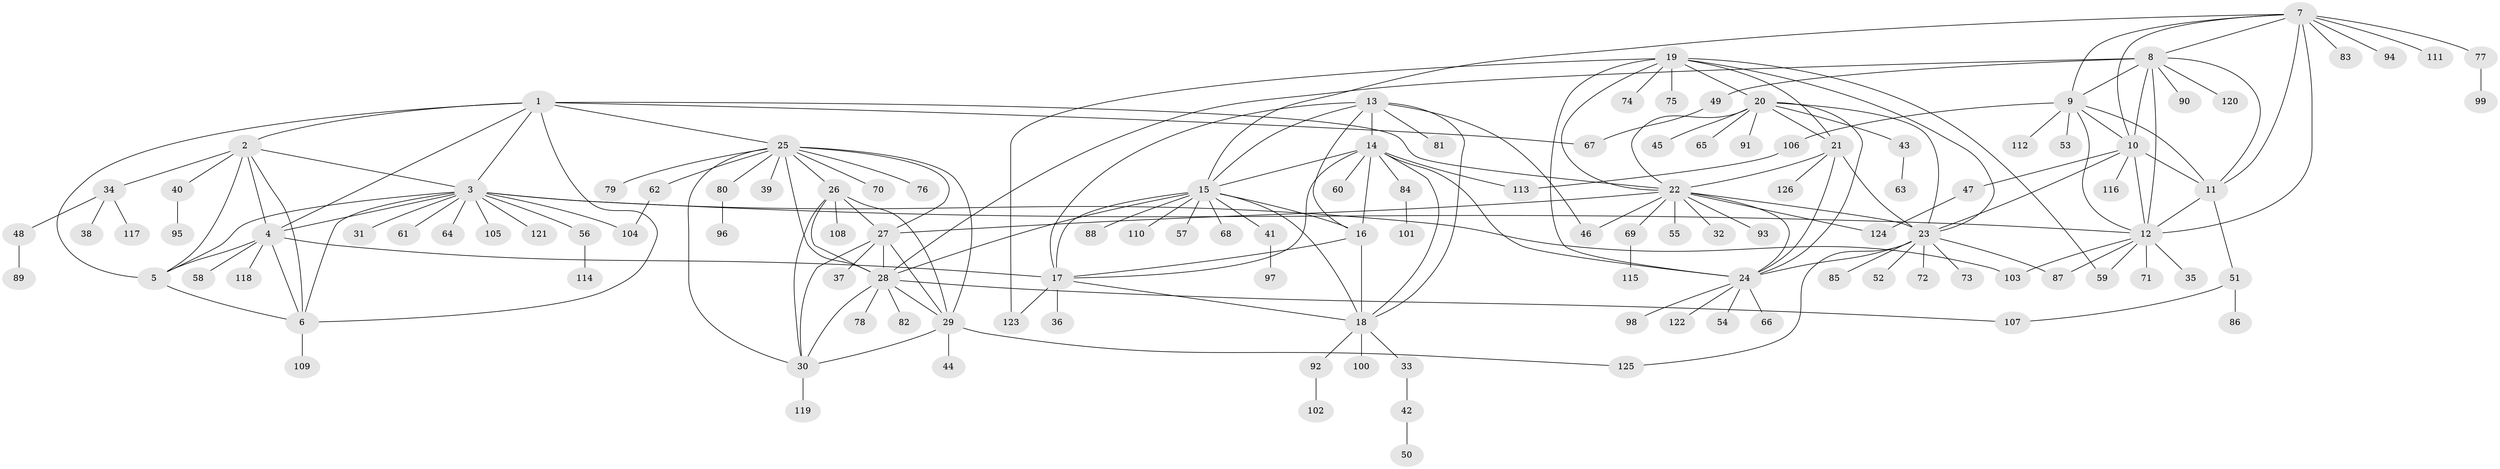 // Generated by graph-tools (version 1.1) at 2025/11/02/27/25 16:11:31]
// undirected, 126 vertices, 192 edges
graph export_dot {
graph [start="1"]
  node [color=gray90,style=filled];
  1;
  2;
  3;
  4;
  5;
  6;
  7;
  8;
  9;
  10;
  11;
  12;
  13;
  14;
  15;
  16;
  17;
  18;
  19;
  20;
  21;
  22;
  23;
  24;
  25;
  26;
  27;
  28;
  29;
  30;
  31;
  32;
  33;
  34;
  35;
  36;
  37;
  38;
  39;
  40;
  41;
  42;
  43;
  44;
  45;
  46;
  47;
  48;
  49;
  50;
  51;
  52;
  53;
  54;
  55;
  56;
  57;
  58;
  59;
  60;
  61;
  62;
  63;
  64;
  65;
  66;
  67;
  68;
  69;
  70;
  71;
  72;
  73;
  74;
  75;
  76;
  77;
  78;
  79;
  80;
  81;
  82;
  83;
  84;
  85;
  86;
  87;
  88;
  89;
  90;
  91;
  92;
  93;
  94;
  95;
  96;
  97;
  98;
  99;
  100;
  101;
  102;
  103;
  104;
  105;
  106;
  107;
  108;
  109;
  110;
  111;
  112;
  113;
  114;
  115;
  116;
  117;
  118;
  119;
  120;
  121;
  122;
  123;
  124;
  125;
  126;
  1 -- 2;
  1 -- 3;
  1 -- 4;
  1 -- 5;
  1 -- 6;
  1 -- 22;
  1 -- 25;
  1 -- 67;
  2 -- 3;
  2 -- 4;
  2 -- 5;
  2 -- 6;
  2 -- 34;
  2 -- 40;
  3 -- 4;
  3 -- 5;
  3 -- 6;
  3 -- 12;
  3 -- 31;
  3 -- 56;
  3 -- 61;
  3 -- 64;
  3 -- 103;
  3 -- 104;
  3 -- 105;
  3 -- 121;
  4 -- 5;
  4 -- 6;
  4 -- 17;
  4 -- 58;
  4 -- 118;
  5 -- 6;
  6 -- 109;
  7 -- 8;
  7 -- 9;
  7 -- 10;
  7 -- 11;
  7 -- 12;
  7 -- 15;
  7 -- 77;
  7 -- 83;
  7 -- 94;
  7 -- 111;
  8 -- 9;
  8 -- 10;
  8 -- 11;
  8 -- 12;
  8 -- 28;
  8 -- 49;
  8 -- 90;
  8 -- 120;
  9 -- 10;
  9 -- 11;
  9 -- 12;
  9 -- 53;
  9 -- 106;
  9 -- 112;
  10 -- 11;
  10 -- 12;
  10 -- 23;
  10 -- 47;
  10 -- 116;
  11 -- 12;
  11 -- 51;
  12 -- 35;
  12 -- 59;
  12 -- 71;
  12 -- 87;
  12 -- 103;
  13 -- 14;
  13 -- 15;
  13 -- 16;
  13 -- 17;
  13 -- 18;
  13 -- 46;
  13 -- 81;
  14 -- 15;
  14 -- 16;
  14 -- 17;
  14 -- 18;
  14 -- 24;
  14 -- 60;
  14 -- 84;
  14 -- 113;
  15 -- 16;
  15 -- 17;
  15 -- 18;
  15 -- 28;
  15 -- 41;
  15 -- 57;
  15 -- 68;
  15 -- 88;
  15 -- 110;
  16 -- 17;
  16 -- 18;
  17 -- 18;
  17 -- 36;
  17 -- 123;
  18 -- 33;
  18 -- 92;
  18 -- 100;
  19 -- 20;
  19 -- 21;
  19 -- 22;
  19 -- 23;
  19 -- 24;
  19 -- 59;
  19 -- 74;
  19 -- 75;
  19 -- 123;
  20 -- 21;
  20 -- 22;
  20 -- 23;
  20 -- 24;
  20 -- 43;
  20 -- 45;
  20 -- 65;
  20 -- 91;
  21 -- 22;
  21 -- 23;
  21 -- 24;
  21 -- 126;
  22 -- 23;
  22 -- 24;
  22 -- 27;
  22 -- 32;
  22 -- 46;
  22 -- 55;
  22 -- 69;
  22 -- 93;
  22 -- 124;
  23 -- 24;
  23 -- 52;
  23 -- 72;
  23 -- 73;
  23 -- 85;
  23 -- 87;
  23 -- 125;
  24 -- 54;
  24 -- 66;
  24 -- 98;
  24 -- 122;
  25 -- 26;
  25 -- 27;
  25 -- 28;
  25 -- 29;
  25 -- 30;
  25 -- 39;
  25 -- 62;
  25 -- 70;
  25 -- 76;
  25 -- 79;
  25 -- 80;
  26 -- 27;
  26 -- 28;
  26 -- 29;
  26 -- 30;
  26 -- 108;
  27 -- 28;
  27 -- 29;
  27 -- 30;
  27 -- 37;
  28 -- 29;
  28 -- 30;
  28 -- 78;
  28 -- 82;
  28 -- 107;
  29 -- 30;
  29 -- 44;
  29 -- 125;
  30 -- 119;
  33 -- 42;
  34 -- 38;
  34 -- 48;
  34 -- 117;
  40 -- 95;
  41 -- 97;
  42 -- 50;
  43 -- 63;
  47 -- 124;
  48 -- 89;
  49 -- 67;
  51 -- 86;
  51 -- 107;
  56 -- 114;
  62 -- 104;
  69 -- 115;
  77 -- 99;
  80 -- 96;
  84 -- 101;
  92 -- 102;
  106 -- 113;
}
